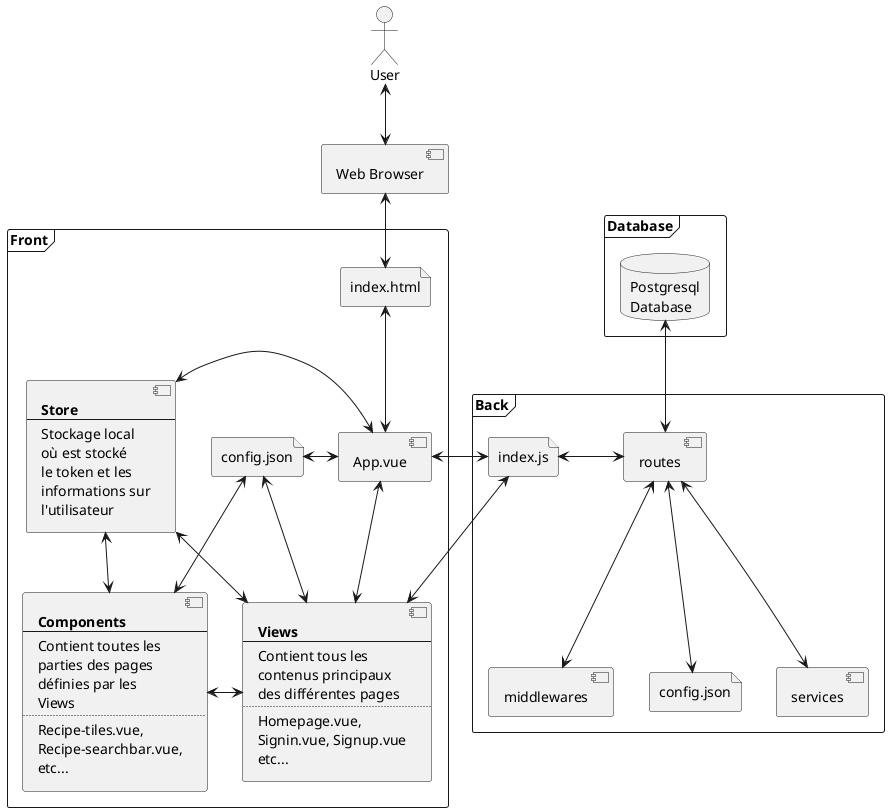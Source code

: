 @startuml Deployment

actor User
frame Front as Front {
	component App.vue as App
	file index.html as file
	file <--> App
	component Views [
		<b>Views
		--
		Contient tous les
		contenus principaux
		des différentes pages
		....
		Homepage.vue,
		Signin.vue, Signup.vue
		etc...
	]
	App <--> Views

	component Components [
		<b>Components
		---
		Contient toutes les
		parties des pages
		définies par les
		Views
		....
		Recipe-tiles.vue,
		Recipe-searchbar.vue,
		etc...
	]

	Components <-right-> Views

	component Store[
		<b>Store
		---
		Stockage local
		où est stocké
		le token et les
		informations sur
		l'utilisateur
	]

	file config.json as configFront

	configFront <-> App
	configFront <-> Views
	configFront <-> Components

	Store <-> App
	Store <--> Views
	Store <-down-> Components
	Store <-[hidden]right-> configFront


}

frame Back as Back {
	file index.js as index
	component routes
	component services
	component middlewares
	file config.json as config

	index <-> routes
	routes <--> services
	routes <--> middlewares
	routes <--> config

}

frame Database {
database Postgres [
Postgresql
Database
]

}

component "Web Browser" as Browser

User <--> Browser
Browser <--> file
Views <-left-> index
App <--left--> index
routes <-up-> Postgres

@enduml